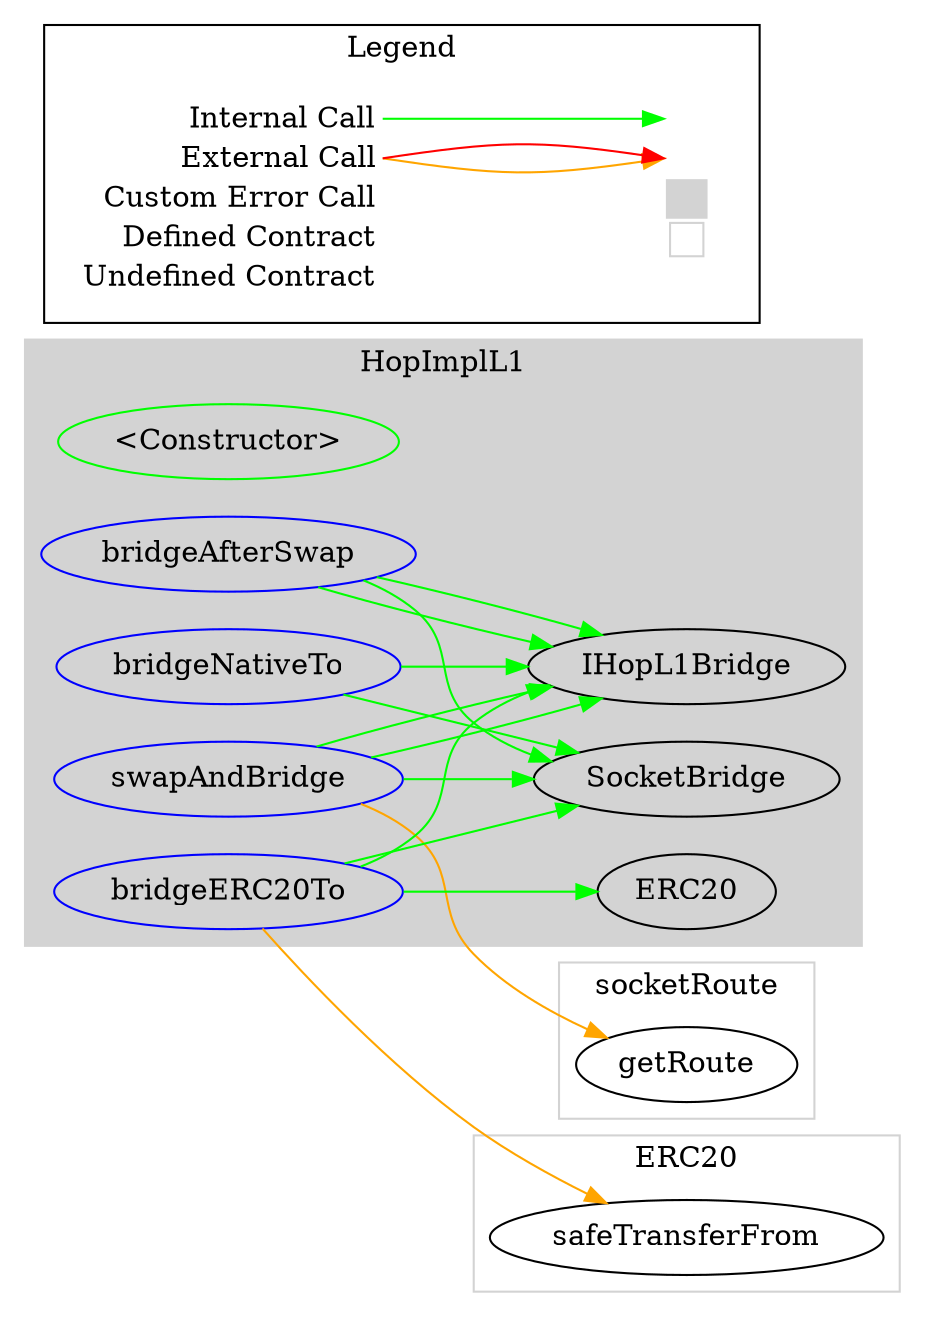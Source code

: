 digraph G {
  graph [ ratio = "auto", page = "100", compound =true ];
subgraph "clusterHopImplL1" {
  graph [ label = "HopImplL1", color = "lightgray", style = "filled", bgcolor = "lightgray" ];
  "HopImplL1.<Constructor>" [ label = "<Constructor>", color = "green" ];
  "HopImplL1.bridgeAfterSwap" [ label = "bridgeAfterSwap", color = "blue" ];
  "HopImplL1.swapAndBridge" [ label = "swapAndBridge", color = "blue" ];
  "HopImplL1.bridgeERC20To" [ label = "bridgeERC20To", color = "blue" ];
  "HopImplL1.bridgeNativeTo" [ label = "bridgeNativeTo", color = "blue" ];
  "HopImplL1.IHopL1Bridge" [ label = "IHopL1Bridge" ];
  "HopImplL1.SocketBridge" [ label = "SocketBridge" ];
  "HopImplL1.ERC20" [ label = "ERC20" ];
}

subgraph "clustersocketRoute" {
  graph [ label = "socketRoute", color = "lightgray" ];
  "socketRoute.getRoute" [ label = "getRoute" ];
}

subgraph "clusterERC20" {
  graph [ label = "ERC20", color = "lightgray" ];
  "ERC20.safeTransferFrom" [ label = "safeTransferFrom" ];
}

  "HopImplL1.bridgeAfterSwap";
  "HopImplL1.IHopL1Bridge";
  "HopImplL1.SocketBridge";
  "HopImplL1.swapAndBridge";
  "socketRoute.getRoute";
  "HopImplL1.bridgeERC20To";
  "HopImplL1.ERC20";
  "ERC20.safeTransferFrom";
  "HopImplL1.bridgeNativeTo";
  "HopImplL1.bridgeAfterSwap" -> "HopImplL1.IHopL1Bridge" [ color = "green" ];
  "HopImplL1.bridgeAfterSwap" -> "HopImplL1.IHopL1Bridge" [ color = "green" ];
  "HopImplL1.bridgeAfterSwap" -> "HopImplL1.SocketBridge" [ color = "green" ];
  "HopImplL1.swapAndBridge" -> "socketRoute.getRoute" [ color = "orange" ];
  "HopImplL1.swapAndBridge" -> "HopImplL1.IHopL1Bridge" [ color = "green" ];
  "HopImplL1.swapAndBridge" -> "HopImplL1.IHopL1Bridge" [ color = "green" ];
  "HopImplL1.swapAndBridge" -> "HopImplL1.SocketBridge" [ color = "green" ];
  "HopImplL1.bridgeERC20To" -> "HopImplL1.ERC20" [ color = "green" ];
  "HopImplL1.bridgeERC20To" -> "ERC20.safeTransferFrom" [ color = "orange" ];
  "HopImplL1.bridgeERC20To" -> "HopImplL1.IHopL1Bridge" [ color = "green" ];
  "HopImplL1.bridgeERC20To" -> "HopImplL1.SocketBridge" [ color = "green" ];
  "HopImplL1.bridgeNativeTo" -> "HopImplL1.IHopL1Bridge" [ color = "green" ];
  "HopImplL1.bridgeNativeTo" -> "HopImplL1.SocketBridge" [ color = "green" ];


rankdir=LR
node [shape=plaintext]
subgraph cluster_01 { 
label = "Legend";
key [label=<<table border="0" cellpadding="2" cellspacing="0" cellborder="0">
  <tr><td align="right" port="i1">Internal Call</td></tr>
  <tr><td align="right" port="i2">External Call</td></tr>
  <tr><td align="right" port="i2">Custom Error Call</td></tr>
  <tr><td align="right" port="i3">Defined Contract</td></tr>
  <tr><td align="right" port="i4">Undefined Contract</td></tr>
  </table>>]
key2 [label=<<table border="0" cellpadding="2" cellspacing="0" cellborder="0">
  <tr><td port="i1">&nbsp;&nbsp;&nbsp;</td></tr>
  <tr><td port="i2">&nbsp;&nbsp;&nbsp;</td></tr>
  <tr><td port="i3" bgcolor="lightgray">&nbsp;&nbsp;&nbsp;</td></tr>
  <tr><td port="i4">
    <table border="1" cellborder="0" cellspacing="0" cellpadding="7" color="lightgray">
      <tr>
       <td></td>
      </tr>
     </table>
  </td></tr>
  </table>>]
key:i1:e -> key2:i1:w [color="green"]
key:i2:e -> key2:i2:w [color="orange"]
key:i2:e -> key2:i2:w [color="red"]
}
}

